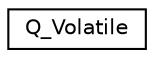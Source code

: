 digraph "Graphical Class Hierarchy"
{
  edge [fontname="Helvetica",fontsize="10",labelfontname="Helvetica",labelfontsize="10"];
  node [fontname="Helvetica",fontsize="10",shape=record];
  rankdir="LR";
  Node0 [label="Q_Volatile",height=0.2,width=0.4,color="black", fillcolor="white", style="filled",URL="$struct_q___volatile.html"];
}
